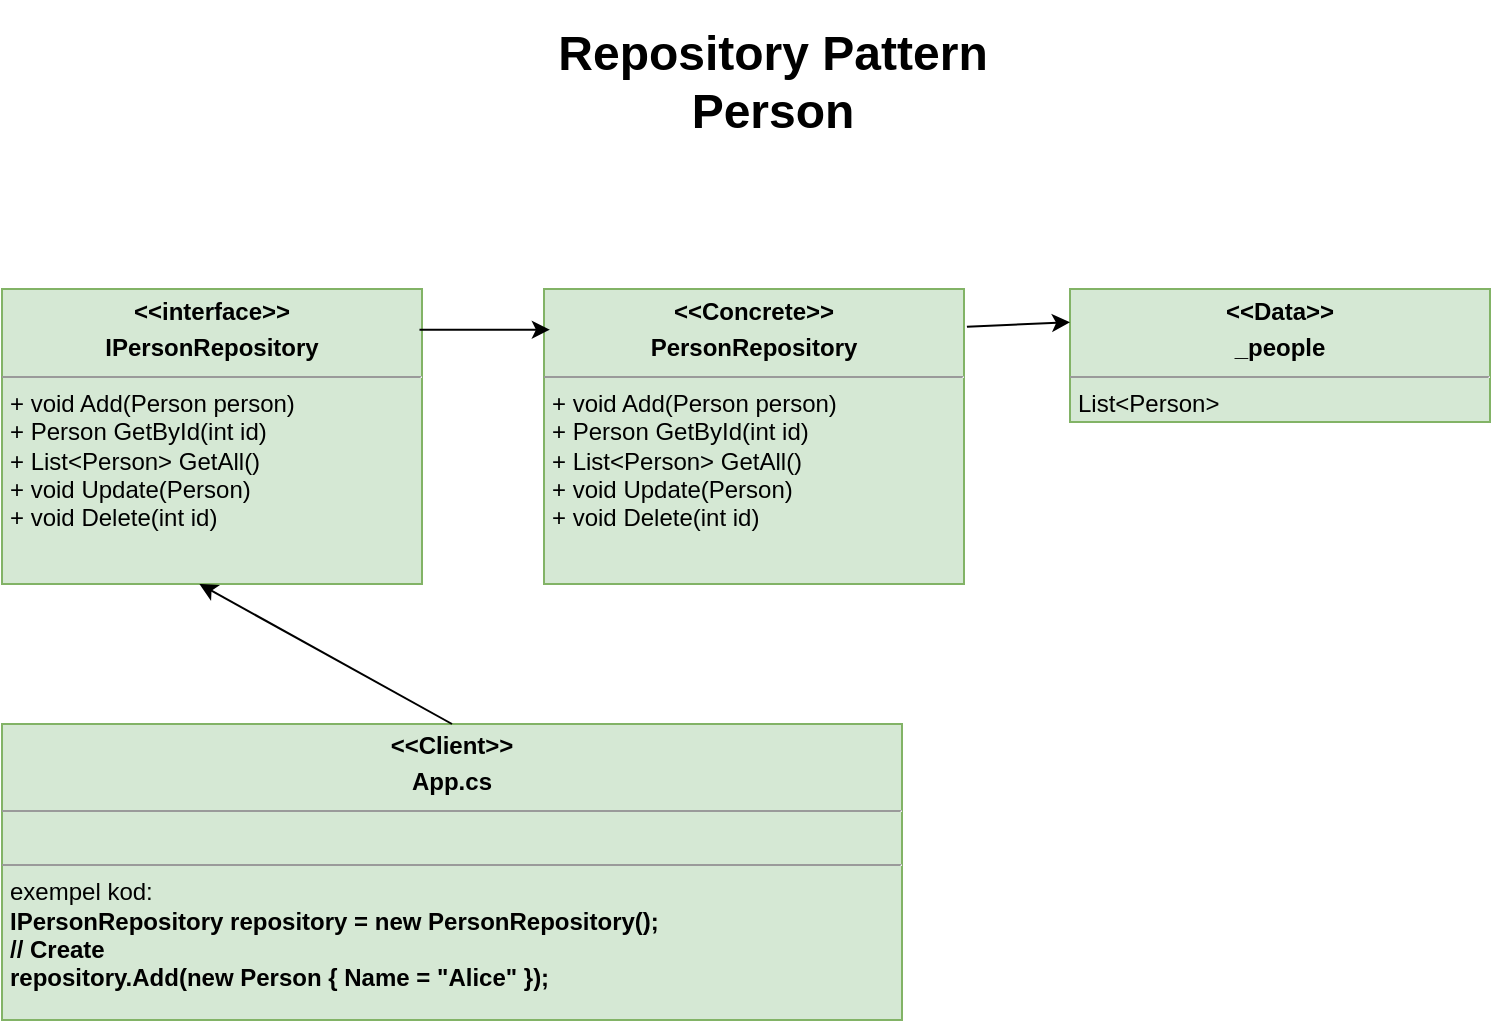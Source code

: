 <mxfile version="24.7.8">
  <diagram id="R8IManyunNIVjVqLJccc" name="Page-1">
    <mxGraphModel dx="776" dy="848" grid="0" gridSize="10" guides="1" tooltips="1" connect="1" arrows="1" fold="1" page="1" pageScale="1" pageWidth="827" pageHeight="1169" background="none" math="0" shadow="0">
      <root>
        <mxCell id="0" />
        <mxCell id="1" parent="0" />
        <mxCell id="GEHMYcxO5HRSC29tYzFS-1" value="&lt;p style=&quot;margin: 0px ; margin-top: 4px ; text-align: center&quot;&gt;&lt;b&gt;&amp;lt;&amp;lt;interface&amp;gt;&amp;gt;&lt;/b&gt;&lt;/p&gt;&lt;p style=&quot;margin: 0px ; margin-top: 4px ; text-align: center&quot;&gt;&lt;b&gt;IPersonRepository&lt;/b&gt;&lt;br&gt;&lt;/p&gt;&lt;hr size=&quot;1&quot;&gt;&lt;p style=&quot;margin: 0px ; margin-left: 4px&quot;&gt;&lt;/p&gt;&lt;p style=&quot;margin: 0px ; margin-left: 4px&quot;&gt;+ void Add(Person person)&lt;/p&gt;&lt;p style=&quot;margin: 0px ; margin-left: 4px&quot;&gt;+ Person GetById(int id)&lt;br&gt;&lt;/p&gt;&lt;p style=&quot;margin: 0px ; margin-left: 4px&quot;&gt;+ List&amp;lt;Person&amp;gt; GetAll()&lt;br&gt;&lt;/p&gt;&lt;p style=&quot;margin: 0px ; margin-left: 4px&quot;&gt;+ void Update(Person)&lt;br&gt;&lt;/p&gt;&lt;p style=&quot;margin: 0px ; margin-left: 4px&quot;&gt;+ void Delete(int id)&lt;br&gt;&lt;/p&gt;&lt;p style=&quot;margin: 0px ; margin-left: 4px&quot;&gt;&lt;br&gt;&lt;/p&gt;&lt;p style=&quot;margin: 0px ; margin-left: 4px&quot;&gt;&lt;br&gt;&lt;/p&gt;&lt;p style=&quot;margin: 0px ; margin-left: 4px&quot;&gt;&lt;br&gt;&lt;/p&gt;" style="verticalAlign=top;align=left;overflow=fill;fontSize=12;fontFamily=Helvetica;html=1;rounded=0;sketch=0;labelBackgroundColor=none;fillColor=#d5e8d4;strokeColor=#82b366;" parent="1" vertex="1">
          <mxGeometry x="38" y="195.5" width="210" height="147.5" as="geometry" />
        </mxCell>
        <mxCell id="GEHMYcxO5HRSC29tYzFS-6" value="&lt;p style=&quot;margin: 0px ; margin-top: 4px ; text-align: center&quot;&gt;&lt;b style=&quot;background-color: initial;&quot;&gt;&amp;lt;&amp;lt;Data&amp;gt;&amp;gt;&lt;/b&gt;&lt;/p&gt;&lt;p style=&quot;margin: 0px ; margin-top: 4px ; text-align: center&quot;&gt;&lt;b style=&quot;background-color: initial;&quot;&gt;_people&lt;/b&gt;&lt;br&gt;&lt;/p&gt;&lt;hr size=&quot;1&quot;&gt;&lt;p style=&quot;margin: 0px ; margin-left: 4px&quot;&gt;List&amp;lt;Person&amp;gt;&lt;/p&gt;" style="verticalAlign=top;align=left;overflow=fill;fontSize=12;fontFamily=Helvetica;html=1;rounded=0;sketch=0;labelBackgroundColor=none;fillColor=#d5e8d4;strokeColor=#82b366;" parent="1" vertex="1">
          <mxGeometry x="572" y="195.5" width="210" height="66.5" as="geometry" />
        </mxCell>
        <mxCell id="GEHMYcxO5HRSC29tYzFS-10" value="&lt;p style=&quot;margin: 0px ; margin-top: 4px ; text-align: center&quot;&gt;&lt;b&gt;&amp;lt;&amp;lt;Client&amp;gt;&amp;gt;&lt;/b&gt;&lt;/p&gt;&lt;p style=&quot;margin: 0px ; margin-top: 4px ; text-align: center&quot;&gt;&lt;b&gt;App.cs&lt;/b&gt;&lt;br&gt;&lt;/p&gt;&lt;hr size=&quot;1&quot;&gt;&lt;p style=&quot;margin: 0px ; margin-left: 4px&quot;&gt;&lt;br&gt;&lt;/p&gt;&lt;hr size=&quot;1&quot;&gt;&lt;p style=&quot;margin: 0px ; margin-left: 4px&quot;&gt;exempel kod:&lt;/p&gt;&lt;p style=&quot;margin: 0px ; margin-left: 4px&quot;&gt;&lt;b&gt;IPersonRepository repository = new PersonRepository();&lt;/b&gt;&lt;br&gt;&lt;/p&gt;&lt;p style=&quot;margin: 0px ; margin-left: 4px&quot;&gt;&lt;b&gt;// Create&lt;/b&gt;&lt;/p&gt;&lt;p style=&quot;margin: 0px ; margin-left: 4px&quot;&gt;&lt;b&gt;repository.Add(new Person { Name = &quot;Alice&quot; });&lt;/b&gt;&lt;/p&gt;&lt;p style=&quot;margin: 0px ; margin-left: 4px&quot;&gt;&lt;br&gt;&lt;/p&gt;" style="verticalAlign=top;align=left;overflow=fill;fontSize=12;fontFamily=Helvetica;html=1;rounded=0;sketch=0;labelBackgroundColor=none;fillColor=#d5e8d4;strokeColor=#82b366;" parent="1" vertex="1">
          <mxGeometry x="38" y="413" width="450" height="148" as="geometry" />
        </mxCell>
        <mxCell id="GEHMYcxO5HRSC29tYzFS-11" value="" style="endArrow=classic;html=1;rounded=0;entryX=0.47;entryY=1;entryDx=0;entryDy=0;entryPerimeter=0;exitX=0.5;exitY=0;exitDx=0;exitDy=0;" parent="1" source="GEHMYcxO5HRSC29tYzFS-10" target="GEHMYcxO5HRSC29tYzFS-1" edge="1">
          <mxGeometry width="50" height="50" relative="1" as="geometry">
            <mxPoint x="378" y="435" as="sourcePoint" />
            <mxPoint x="428" y="385" as="targetPoint" />
          </mxGeometry>
        </mxCell>
        <mxCell id="GEHMYcxO5HRSC29tYzFS-18" value="Repository Pattern&lt;br&gt;Person" style="text;strokeColor=none;fillColor=none;html=1;fontSize=24;fontStyle=1;verticalAlign=middle;align=center;" parent="1" vertex="1">
          <mxGeometry x="231" y="51" width="384" height="82" as="geometry" />
        </mxCell>
        <mxCell id="HhfagS9dLjB90OLNkg2B-1" value="&lt;p style=&quot;margin: 0px ; margin-top: 4px ; text-align: center&quot;&gt;&lt;b&gt;&amp;lt;&amp;lt;Concrete&amp;gt;&amp;gt;&lt;/b&gt;&lt;/p&gt;&lt;p style=&quot;margin: 0px ; margin-top: 4px ; text-align: center&quot;&gt;&lt;b&gt;PersonRepository&lt;/b&gt;&lt;br&gt;&lt;/p&gt;&lt;hr size=&quot;1&quot;&gt;&lt;p style=&quot;margin: 0px ; margin-left: 4px&quot;&gt;&lt;/p&gt;&lt;p style=&quot;margin: 0px ; margin-left: 4px&quot;&gt;+ void Add(Person person)&lt;/p&gt;&lt;p style=&quot;margin: 0px ; margin-left: 4px&quot;&gt;+ Person GetById(int id)&lt;br&gt;&lt;/p&gt;&lt;p style=&quot;margin: 0px ; margin-left: 4px&quot;&gt;+ List&amp;lt;Person&amp;gt; GetAll()&lt;br&gt;&lt;/p&gt;&lt;p style=&quot;margin: 0px ; margin-left: 4px&quot;&gt;+ void Update(Person)&lt;br&gt;&lt;/p&gt;&lt;p style=&quot;margin: 0px ; margin-left: 4px&quot;&gt;+ void Delete(int id)&lt;br&gt;&lt;/p&gt;&lt;p style=&quot;margin: 0px ; margin-left: 4px&quot;&gt;&lt;br&gt;&lt;/p&gt;&lt;p style=&quot;margin: 0px ; margin-left: 4px&quot;&gt;&lt;br&gt;&lt;/p&gt;&lt;p style=&quot;margin: 0px ; margin-left: 4px&quot;&gt;&lt;br&gt;&lt;/p&gt;" style="verticalAlign=top;align=left;overflow=fill;fontSize=12;fontFamily=Helvetica;html=1;rounded=0;sketch=0;labelBackgroundColor=none;fillColor=#d5e8d4;strokeColor=#82b366;" vertex="1" parent="1">
          <mxGeometry x="309" y="195.5" width="210" height="147.5" as="geometry" />
        </mxCell>
        <mxCell id="HhfagS9dLjB90OLNkg2B-3" value="" style="endArrow=classic;html=1;rounded=0;entryX=0.014;entryY=0.138;entryDx=0;entryDy=0;exitX=0.994;exitY=0.138;exitDx=0;exitDy=0;exitPerimeter=0;entryPerimeter=0;" edge="1" parent="1" source="GEHMYcxO5HRSC29tYzFS-1" target="HhfagS9dLjB90OLNkg2B-1">
          <mxGeometry width="50" height="50" relative="1" as="geometry">
            <mxPoint x="273" y="423" as="sourcePoint" />
            <mxPoint x="147" y="353" as="targetPoint" />
          </mxGeometry>
        </mxCell>
        <mxCell id="HhfagS9dLjB90OLNkg2B-4" value="" style="endArrow=classic;html=1;rounded=0;exitX=1.007;exitY=0.128;exitDx=0;exitDy=0;exitPerimeter=0;entryX=0;entryY=0.25;entryDx=0;entryDy=0;" edge="1" parent="1" source="HhfagS9dLjB90OLNkg2B-1" target="GEHMYcxO5HRSC29tYzFS-6">
          <mxGeometry width="50" height="50" relative="1" as="geometry">
            <mxPoint x="257" y="291" as="sourcePoint" />
            <mxPoint x="319" y="279" as="targetPoint" />
          </mxGeometry>
        </mxCell>
      </root>
    </mxGraphModel>
  </diagram>
</mxfile>
